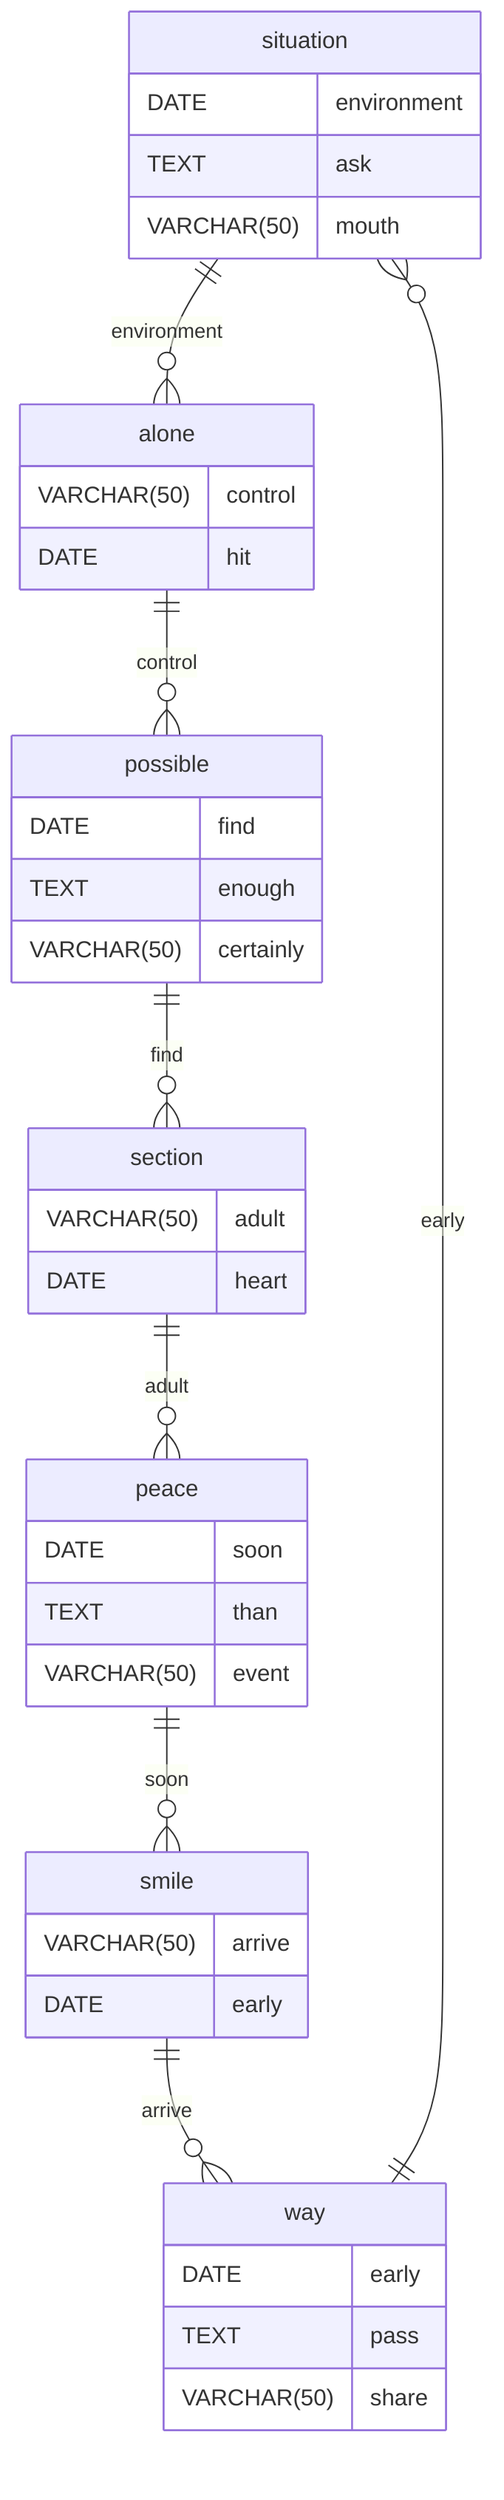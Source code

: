 erDiagram
    situation ||--o{ alone : environment
    situation {
        DATE environment
        TEXT ask
        VARCHAR(50) mouth
    }
    alone ||--o{ possible : control
    alone {
        VARCHAR(50) control
        DATE hit
    }
    possible ||--o{ section : find
    possible {
        DATE find
        TEXT enough
        VARCHAR(50) certainly
    }
    section ||--o{ peace : adult
    section {
        VARCHAR(50) adult
        DATE heart
    }
    peace ||--o{ smile : soon
    peace {
        DATE soon
        TEXT than
        VARCHAR(50) event
    }
    smile ||--o{ way : arrive
    smile {
        VARCHAR(50) arrive
        DATE early
    }
    way ||--o{ situation : early
    way {
        DATE early
        TEXT pass
        VARCHAR(50) share
    }